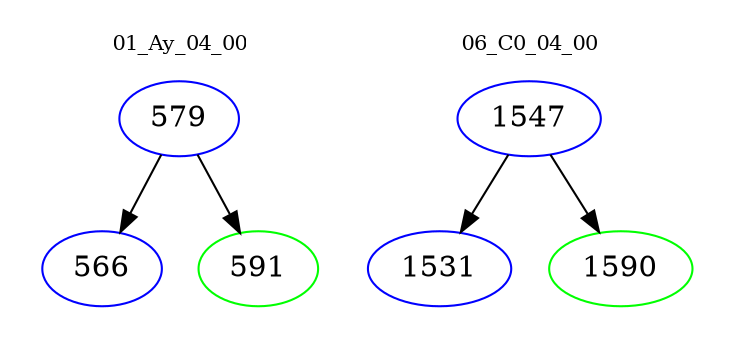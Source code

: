 digraph{
subgraph cluster_0 {
color = white
label = "01_Ay_04_00";
fontsize=10;
T0_579 [label="579", color="blue"]
T0_579 -> T0_566 [color="black"]
T0_566 [label="566", color="blue"]
T0_579 -> T0_591 [color="black"]
T0_591 [label="591", color="green"]
}
subgraph cluster_1 {
color = white
label = "06_C0_04_00";
fontsize=10;
T1_1547 [label="1547", color="blue"]
T1_1547 -> T1_1531 [color="black"]
T1_1531 [label="1531", color="blue"]
T1_1547 -> T1_1590 [color="black"]
T1_1590 [label="1590", color="green"]
}
}
